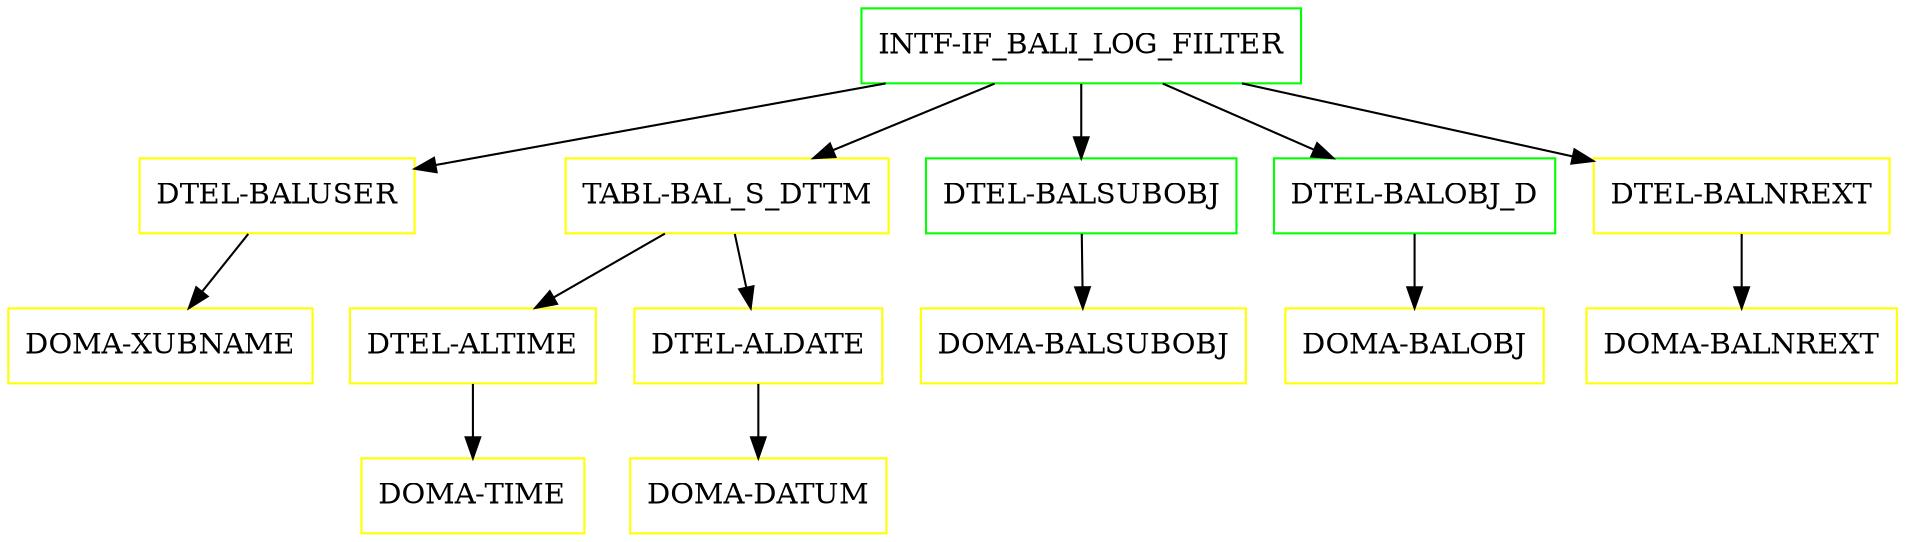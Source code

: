 digraph G {
  "INTF-IF_BALI_LOG_FILTER" [shape=box,color=green];
  "DTEL-BALUSER" [shape=box,color=yellow,URL="./DTEL_BALUSER.html"];
  "DOMA-XUBNAME" [shape=box,color=yellow,URL="./DOMA_XUBNAME.html"];
  "TABL-BAL_S_DTTM" [shape=box,color=yellow,URL="./TABL_BAL_S_DTTM.html"];
  "DTEL-ALTIME" [shape=box,color=yellow,URL="./DTEL_ALTIME.html"];
  "DOMA-TIME" [shape=box,color=yellow,URL="./DOMA_TIME.html"];
  "DTEL-ALDATE" [shape=box,color=yellow,URL="./DTEL_ALDATE.html"];
  "DOMA-DATUM" [shape=box,color=yellow,URL="./DOMA_DATUM.html"];
  "DTEL-BALSUBOBJ" [shape=box,color=green,URL="./DTEL_BALSUBOBJ.html"];
  "DOMA-BALSUBOBJ" [shape=box,color=yellow,URL="./DOMA_BALSUBOBJ.html"];
  "DTEL-BALOBJ_D" [shape=box,color=green,URL="./DTEL_BALOBJ_D.html"];
  "DOMA-BALOBJ" [shape=box,color=yellow,URL="./DOMA_BALOBJ.html"];
  "DTEL-BALNREXT" [shape=box,color=yellow,URL="./DTEL_BALNREXT.html"];
  "DOMA-BALNREXT" [shape=box,color=yellow,URL="./DOMA_BALNREXT.html"];
  "INTF-IF_BALI_LOG_FILTER" -> "DTEL-BALNREXT";
  "INTF-IF_BALI_LOG_FILTER" -> "DTEL-BALOBJ_D";
  "INTF-IF_BALI_LOG_FILTER" -> "DTEL-BALSUBOBJ";
  "INTF-IF_BALI_LOG_FILTER" -> "TABL-BAL_S_DTTM";
  "INTF-IF_BALI_LOG_FILTER" -> "DTEL-BALUSER";
  "DTEL-BALUSER" -> "DOMA-XUBNAME";
  "TABL-BAL_S_DTTM" -> "DTEL-ALDATE";
  "TABL-BAL_S_DTTM" -> "DTEL-ALTIME";
  "DTEL-ALTIME" -> "DOMA-TIME";
  "DTEL-ALDATE" -> "DOMA-DATUM";
  "DTEL-BALSUBOBJ" -> "DOMA-BALSUBOBJ";
  "DTEL-BALOBJ_D" -> "DOMA-BALOBJ";
  "DTEL-BALNREXT" -> "DOMA-BALNREXT";
}

